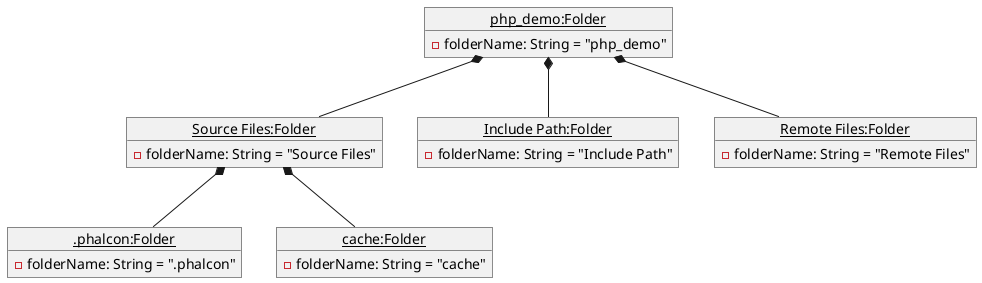 @startuml
'https://plantuml.com/object-diagram

object "<u>php_demo:Folder</u>" as root{
    - folderName: String = "php_demo"
}
object "<u>Source Files:Folder</u>" as fold1{
    - folderName: String = "Source Files"
}
object "<u>.phalcon:Folder</u>" as fold2{
    - folderName: String = ".phalcon"
}
object "<u>cache:Folder</u>" as fold3{
    - folderName: String = "cache"
}
object "<u>Include Path:Folder</u>" as fold4{
    - folderName: String = "Include Path"
}
object "<u>Remote Files:Folder</u>" as fold5{
    - folderName: String = "Remote Files"
}

root *-- fold1
fold1 *-- fold2
fold1 *-- fold3
root *-- fold4
root *-- fold5
@enduml

